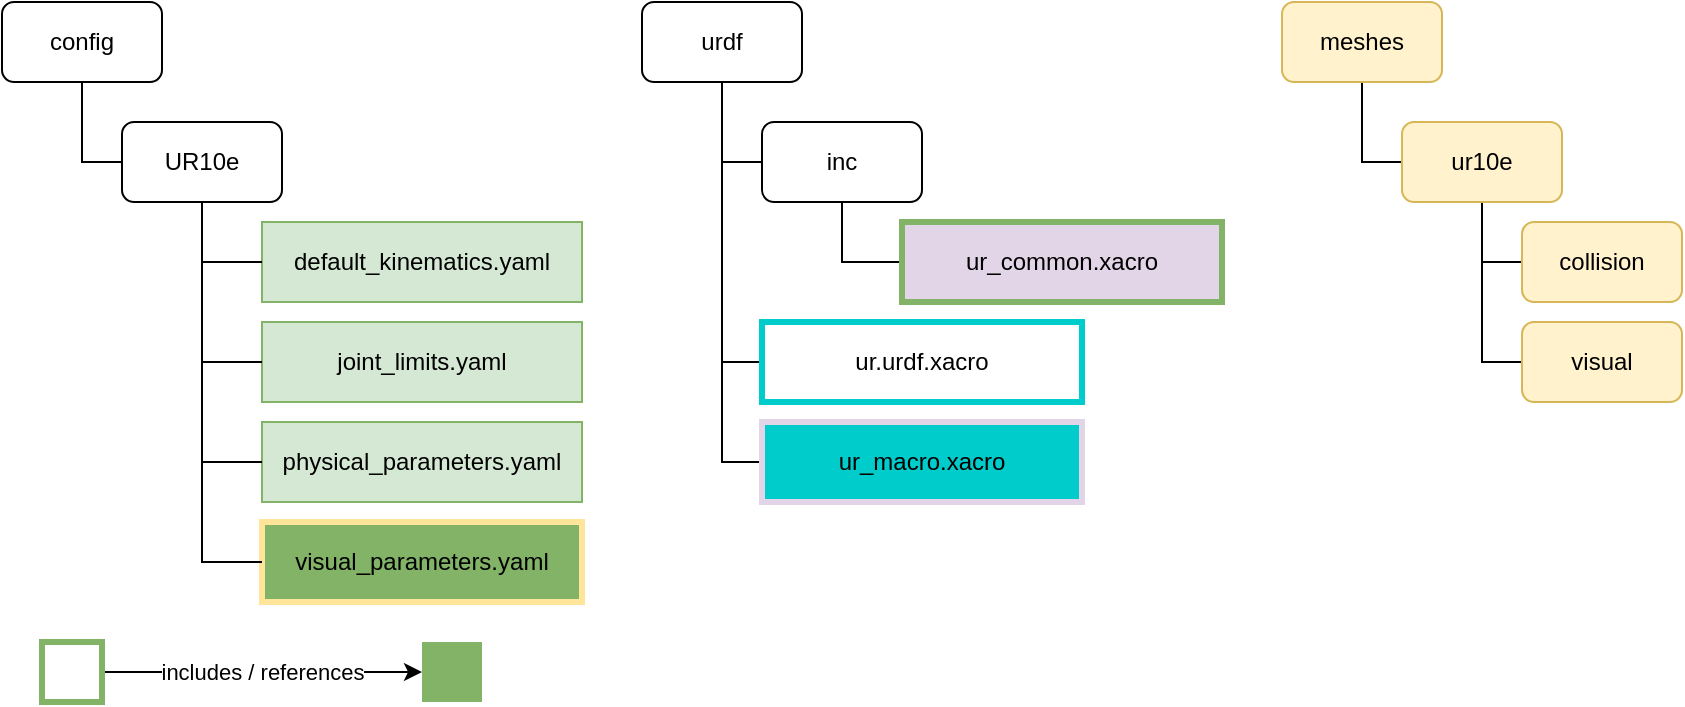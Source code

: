<mxfile version="24.2.5" type="device">
  <diagram id="pDn8dzBl-16yXPNHU6tY" name="Page-1">
    <mxGraphModel dx="2074" dy="1239" grid="1" gridSize="10" guides="1" tooltips="1" connect="1" arrows="1" fold="1" page="1" pageScale="1" pageWidth="850" pageHeight="1100" math="0" shadow="0">
      <root>
        <mxCell id="0" />
        <mxCell id="1" parent="0" />
        <mxCell id="33WVNXEW1kgjeUYGu9OC-1" value="default_kinematics.yaml" style="rounded=0;whiteSpace=wrap;html=1;fillColor=#d5e8d4;strokeColor=#82b366;strokeWidth=1;" parent="1" vertex="1">
          <mxGeometry x="130" y="110" width="160" height="40" as="geometry" />
        </mxCell>
        <mxCell id="33WVNXEW1kgjeUYGu9OC-2" value="joint_limits.yaml" style="rounded=0;whiteSpace=wrap;html=1;fillColor=#d5e8d4;strokeColor=#82b366;strokeWidth=1;" parent="1" vertex="1">
          <mxGeometry x="130" y="160" width="160" height="40" as="geometry" />
        </mxCell>
        <mxCell id="33WVNXEW1kgjeUYGu9OC-3" value="physical_parameters.yaml" style="rounded=0;whiteSpace=wrap;html=1;fillColor=#d5e8d4;strokeColor=#82b366;strokeWidth=1;" parent="1" vertex="1">
          <mxGeometry x="130" y="210" width="160" height="40" as="geometry" />
        </mxCell>
        <mxCell id="33WVNXEW1kgjeUYGu9OC-4" value="visual_parameters.yaml" style="rounded=0;whiteSpace=wrap;html=1;fillColor=#82B366;strokeColor=#FFE599;strokeWidth=3;" parent="1" vertex="1">
          <mxGeometry x="130" y="260" width="160" height="40" as="geometry" />
        </mxCell>
        <mxCell id="33WVNXEW1kgjeUYGu9OC-13" style="edgeStyle=orthogonalEdgeStyle;rounded=0;orthogonalLoop=1;jettySize=auto;html=1;exitX=0.5;exitY=1;exitDx=0;exitDy=0;entryX=0;entryY=0.5;entryDx=0;entryDy=0;endArrow=none;endFill=0;" parent="1" source="33WVNXEW1kgjeUYGu9OC-5" target="33WVNXEW1kgjeUYGu9OC-1" edge="1">
          <mxGeometry relative="1" as="geometry" />
        </mxCell>
        <mxCell id="33WVNXEW1kgjeUYGu9OC-15" style="edgeStyle=orthogonalEdgeStyle;rounded=0;orthogonalLoop=1;jettySize=auto;html=1;exitX=0.5;exitY=1;exitDx=0;exitDy=0;entryX=0;entryY=0.5;entryDx=0;entryDy=0;endArrow=none;endFill=0;" parent="1" source="33WVNXEW1kgjeUYGu9OC-5" target="33WVNXEW1kgjeUYGu9OC-2" edge="1">
          <mxGeometry relative="1" as="geometry" />
        </mxCell>
        <mxCell id="33WVNXEW1kgjeUYGu9OC-16" style="edgeStyle=orthogonalEdgeStyle;rounded=0;orthogonalLoop=1;jettySize=auto;html=1;exitX=0.5;exitY=1;exitDx=0;exitDy=0;entryX=0;entryY=0.5;entryDx=0;entryDy=0;endArrow=none;endFill=0;" parent="1" source="33WVNXEW1kgjeUYGu9OC-5" target="33WVNXEW1kgjeUYGu9OC-3" edge="1">
          <mxGeometry relative="1" as="geometry" />
        </mxCell>
        <mxCell id="33WVNXEW1kgjeUYGu9OC-17" style="edgeStyle=orthogonalEdgeStyle;rounded=0;orthogonalLoop=1;jettySize=auto;html=1;exitX=0.5;exitY=1;exitDx=0;exitDy=0;entryX=0;entryY=0.5;entryDx=0;entryDy=0;endArrow=none;endFill=0;" parent="1" source="33WVNXEW1kgjeUYGu9OC-5" target="33WVNXEW1kgjeUYGu9OC-4" edge="1">
          <mxGeometry relative="1" as="geometry" />
        </mxCell>
        <mxCell id="33WVNXEW1kgjeUYGu9OC-5" value="UR10e" style="rounded=1;whiteSpace=wrap;html=1;" parent="1" vertex="1">
          <mxGeometry x="60" y="60" width="80" height="40" as="geometry" />
        </mxCell>
        <mxCell id="33WVNXEW1kgjeUYGu9OC-9" style="edgeStyle=orthogonalEdgeStyle;rounded=0;orthogonalLoop=1;jettySize=auto;html=1;exitX=0.5;exitY=1;exitDx=0;exitDy=0;entryX=0;entryY=0.5;entryDx=0;entryDy=0;endArrow=none;endFill=0;" parent="1" source="33WVNXEW1kgjeUYGu9OC-6" target="33WVNXEW1kgjeUYGu9OC-5" edge="1">
          <mxGeometry relative="1" as="geometry" />
        </mxCell>
        <mxCell id="33WVNXEW1kgjeUYGu9OC-6" value="config" style="rounded=1;whiteSpace=wrap;html=1;" parent="1" vertex="1">
          <mxGeometry width="80" height="40" as="geometry" />
        </mxCell>
        <mxCell id="33WVNXEW1kgjeUYGu9OC-21" style="edgeStyle=orthogonalEdgeStyle;rounded=0;orthogonalLoop=1;jettySize=auto;html=1;exitX=0.5;exitY=1;exitDx=0;exitDy=0;entryX=0;entryY=0.5;entryDx=0;entryDy=0;endArrow=none;endFill=0;" parent="1" source="33WVNXEW1kgjeUYGu9OC-19" target="33WVNXEW1kgjeUYGu9OC-20" edge="1">
          <mxGeometry relative="1" as="geometry" />
        </mxCell>
        <mxCell id="33WVNXEW1kgjeUYGu9OC-30" style="edgeStyle=orthogonalEdgeStyle;rounded=0;orthogonalLoop=1;jettySize=auto;html=1;exitX=0.5;exitY=1;exitDx=0;exitDy=0;entryX=0;entryY=0.5;entryDx=0;entryDy=0;endArrow=none;endFill=0;" parent="1" source="33WVNXEW1kgjeUYGu9OC-19" target="33WVNXEW1kgjeUYGu9OC-27" edge="1">
          <mxGeometry relative="1" as="geometry" />
        </mxCell>
        <mxCell id="33WVNXEW1kgjeUYGu9OC-31" style="edgeStyle=orthogonalEdgeStyle;rounded=0;orthogonalLoop=1;jettySize=auto;html=1;exitX=0.5;exitY=1;exitDx=0;exitDy=0;entryX=0;entryY=0.5;entryDx=0;entryDy=0;endArrow=none;endFill=0;" parent="1" source="33WVNXEW1kgjeUYGu9OC-19" target="33WVNXEW1kgjeUYGu9OC-28" edge="1">
          <mxGeometry relative="1" as="geometry" />
        </mxCell>
        <mxCell id="33WVNXEW1kgjeUYGu9OC-19" value="urdf" style="rounded=1;whiteSpace=wrap;html=1;" parent="1" vertex="1">
          <mxGeometry x="320" width="80" height="40" as="geometry" />
        </mxCell>
        <mxCell id="33WVNXEW1kgjeUYGu9OC-23" style="edgeStyle=orthogonalEdgeStyle;rounded=0;orthogonalLoop=1;jettySize=auto;html=1;exitX=0.5;exitY=1;exitDx=0;exitDy=0;entryX=0;entryY=0.5;entryDx=0;entryDy=0;endArrow=none;endFill=0;" parent="1" source="33WVNXEW1kgjeUYGu9OC-20" target="33WVNXEW1kgjeUYGu9OC-22" edge="1">
          <mxGeometry relative="1" as="geometry" />
        </mxCell>
        <mxCell id="33WVNXEW1kgjeUYGu9OC-20" value="inc" style="rounded=1;whiteSpace=wrap;html=1;" parent="1" vertex="1">
          <mxGeometry x="380" y="60" width="80" height="40" as="geometry" />
        </mxCell>
        <mxCell id="33WVNXEW1kgjeUYGu9OC-22" value="ur_common.xacro" style="rounded=0;whiteSpace=wrap;html=1;fillColor=#e1d5e7;strokeColor=#82B366;strokeWidth=3;" parent="1" vertex="1">
          <mxGeometry x="450" y="110" width="160" height="40" as="geometry" />
        </mxCell>
        <mxCell id="33WVNXEW1kgjeUYGu9OC-27" value="ur.urdf.xacro" style="rounded=0;whiteSpace=wrap;html=1;fillColor=none;strokeColor=#00CCCC;strokeWidth=3;" parent="1" vertex="1">
          <mxGeometry x="380" y="160" width="160" height="40" as="geometry" />
        </mxCell>
        <mxCell id="33WVNXEW1kgjeUYGu9OC-28" value="ur_macro.xacro" style="rounded=0;whiteSpace=wrap;html=1;fillColor=#00CCCC;strokeColor=#E1D5E7;strokeWidth=3;" parent="1" vertex="1">
          <mxGeometry x="380" y="210" width="160" height="40" as="geometry" />
        </mxCell>
        <mxCell id="33WVNXEW1kgjeUYGu9OC-37" style="edgeStyle=orthogonalEdgeStyle;rounded=0;orthogonalLoop=1;jettySize=auto;html=1;exitX=0.5;exitY=1;exitDx=0;exitDy=0;entryX=0;entryY=0.5;entryDx=0;entryDy=0;endArrow=none;endFill=0;" parent="1" source="33WVNXEW1kgjeUYGu9OC-32" target="33WVNXEW1kgjeUYGu9OC-33" edge="1">
          <mxGeometry relative="1" as="geometry" />
        </mxCell>
        <mxCell id="33WVNXEW1kgjeUYGu9OC-32" value="meshes" style="rounded=1;whiteSpace=wrap;html=1;fillColor=#fff2cc;strokeColor=#d6b656;" parent="1" vertex="1">
          <mxGeometry x="640" width="80" height="40" as="geometry" />
        </mxCell>
        <mxCell id="33WVNXEW1kgjeUYGu9OC-40" style="edgeStyle=orthogonalEdgeStyle;rounded=0;orthogonalLoop=1;jettySize=auto;html=1;exitX=0.5;exitY=1;exitDx=0;exitDy=0;entryX=0;entryY=0.5;entryDx=0;entryDy=0;endArrow=none;endFill=0;" parent="1" source="33WVNXEW1kgjeUYGu9OC-33" target="33WVNXEW1kgjeUYGu9OC-35" edge="1">
          <mxGeometry relative="1" as="geometry" />
        </mxCell>
        <mxCell id="33WVNXEW1kgjeUYGu9OC-41" style="edgeStyle=orthogonalEdgeStyle;rounded=0;orthogonalLoop=1;jettySize=auto;html=1;exitX=0.5;exitY=1;exitDx=0;exitDy=0;entryX=0;entryY=0.5;entryDx=0;entryDy=0;endArrow=none;endFill=0;" parent="1" source="33WVNXEW1kgjeUYGu9OC-33" target="33WVNXEW1kgjeUYGu9OC-34" edge="1">
          <mxGeometry relative="1" as="geometry">
            <Array as="points">
              <mxPoint x="740" y="130" />
            </Array>
          </mxGeometry>
        </mxCell>
        <mxCell id="33WVNXEW1kgjeUYGu9OC-33" value="ur10e" style="rounded=1;whiteSpace=wrap;html=1;fillColor=#fff2cc;strokeColor=#d6b656;" parent="1" vertex="1">
          <mxGeometry x="700" y="60" width="80" height="40" as="geometry" />
        </mxCell>
        <mxCell id="33WVNXEW1kgjeUYGu9OC-34" value="collision" style="rounded=1;whiteSpace=wrap;html=1;fillColor=#fff2cc;strokeColor=#d6b656;" parent="1" vertex="1">
          <mxGeometry x="760" y="110" width="80" height="40" as="geometry" />
        </mxCell>
        <mxCell id="33WVNXEW1kgjeUYGu9OC-35" value="visual" style="rounded=1;whiteSpace=wrap;html=1;fillColor=#fff2cc;strokeColor=#d6b656;" parent="1" vertex="1">
          <mxGeometry x="760" y="160" width="80" height="40" as="geometry" />
        </mxCell>
        <mxCell id="33WVNXEW1kgjeUYGu9OC-46" value="includes / references" style="edgeStyle=orthogonalEdgeStyle;rounded=0;orthogonalLoop=1;jettySize=auto;html=1;exitX=1;exitY=0.5;exitDx=0;exitDy=0;entryX=0;entryY=0.5;entryDx=0;entryDy=0;endArrow=classic;endFill=1;" parent="1" source="33WVNXEW1kgjeUYGu9OC-44" target="33WVNXEW1kgjeUYGu9OC-45" edge="1">
          <mxGeometry relative="1" as="geometry" />
        </mxCell>
        <mxCell id="33WVNXEW1kgjeUYGu9OC-44" value="" style="rounded=0;whiteSpace=wrap;html=1;strokeColor=#82B366;strokeWidth=3;fillColor=none;" parent="1" vertex="1">
          <mxGeometry x="20" y="320" width="30" height="30" as="geometry" />
        </mxCell>
        <mxCell id="33WVNXEW1kgjeUYGu9OC-45" value="" style="rounded=0;whiteSpace=wrap;html=1;strokeColor=none;strokeWidth=3;fillColor=#82B366;" parent="1" vertex="1">
          <mxGeometry x="210" y="320" width="30" height="30" as="geometry" />
        </mxCell>
      </root>
    </mxGraphModel>
  </diagram>
</mxfile>
